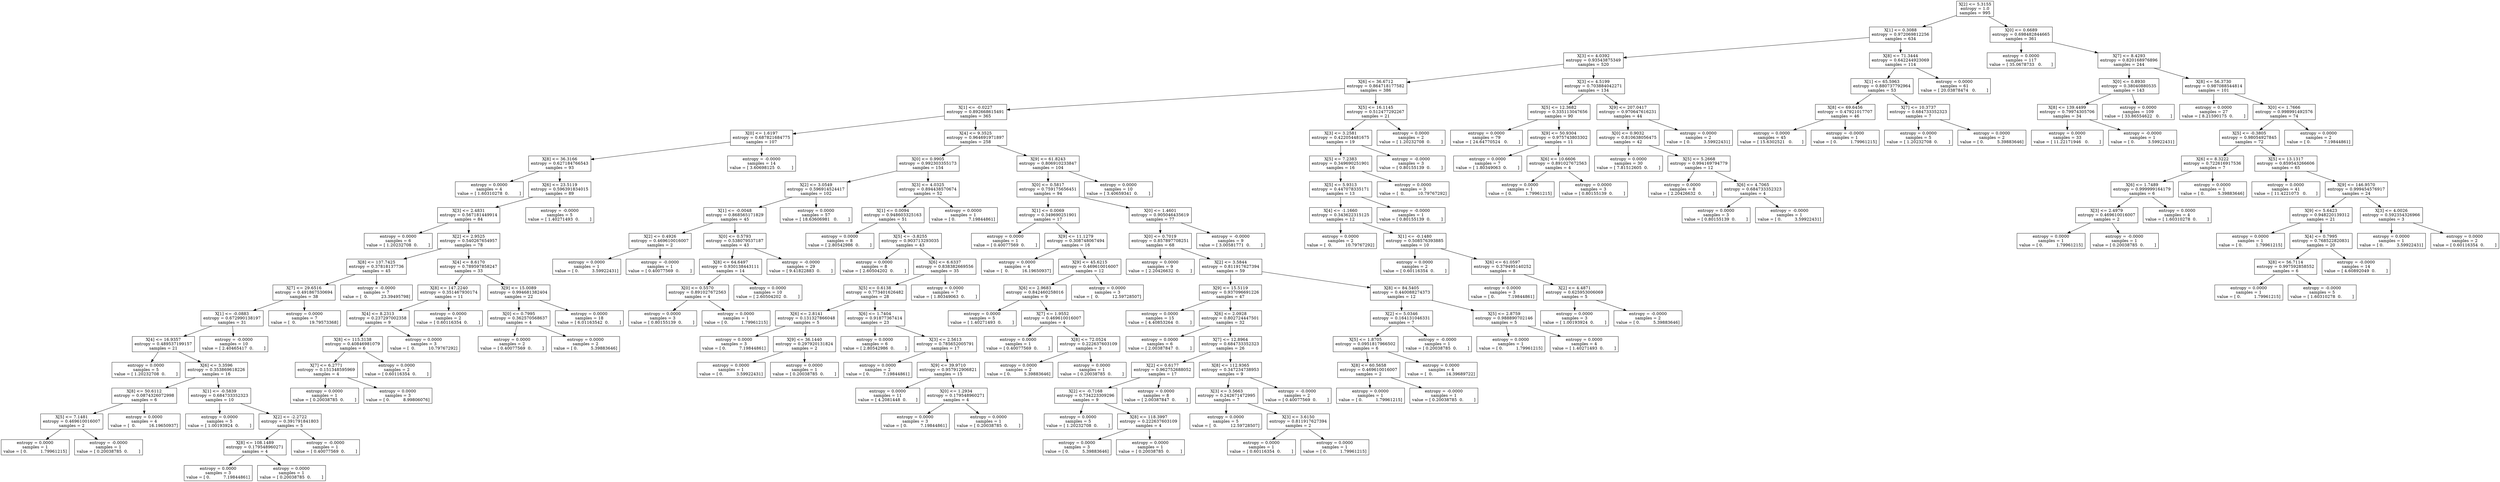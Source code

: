 digraph Tree {
0 [label="X[2] <= 5.3155\nentropy = 1.0\nsamples = 995", shape="box"] ;
1 [label="X[1] <= 0.3088\nentropy = 0.972069812256\nsamples = 634", shape="box"] ;
0 -> 1 ;
2 [label="X[3] <= 4.0392\nentropy = 0.93543875349\nsamples = 520", shape="box"] ;
1 -> 2 ;
3 [label="X[6] <= 36.6712\nentropy = 0.864718177582\nsamples = 386", shape="box"] ;
2 -> 3 ;
4 [label="X[1] <= -0.0227\nentropy = 0.892668615491\nsamples = 365", shape="box"] ;
3 -> 4 ;
5 [label="X[0] <= 1.6197\nentropy = 0.687821684775\nsamples = 107", shape="box"] ;
4 -> 5 ;
6 [label="X[8] <= 36.3166\nentropy = 0.627184766543\nsamples = 93", shape="box"] ;
5 -> 6 ;
7 [label="entropy = 0.0000\nsamples = 4\nvalue = [ 1.60310278  0.        ]", shape="box"] ;
6 -> 7 ;
8 [label="X[6] <= 23.5119\nentropy = 0.596391834015\nsamples = 89", shape="box"] ;
6 -> 8 ;
9 [label="X[3] <= 2.4831\nentropy = 0.567181449914\nsamples = 84", shape="box"] ;
8 -> 9 ;
10 [label="entropy = 0.0000\nsamples = 6\nvalue = [ 1.20232708  0.        ]", shape="box"] ;
9 -> 10 ;
11 [label="X[2] <= 2.9525\nentropy = 0.540267654957\nsamples = 78", shape="box"] ;
9 -> 11 ;
12 [label="X[8] <= 137.7425\nentropy = 0.37818137736\nsamples = 45", shape="box"] ;
11 -> 12 ;
13 [label="X[7] <= 29.6516\nentropy = 0.491867530694\nsamples = 38", shape="box"] ;
12 -> 13 ;
14 [label="X[1] <= -0.0883\nentropy = 0.672990138197\nsamples = 31", shape="box"] ;
13 -> 14 ;
15 [label="X[4] <= 16.9357\nentropy = 0.489537199157\nsamples = 21", shape="box"] ;
14 -> 15 ;
16 [label="entropy = 0.0000\nsamples = 5\nvalue = [ 1.20232708  0.        ]", shape="box"] ;
15 -> 16 ;
17 [label="X[6] <= 3.3596\nentropy = 0.353869618226\nsamples = 16", shape="box"] ;
15 -> 17 ;
18 [label="X[8] <= 50.6112\nentropy = 0.0874326072998\nsamples = 6", shape="box"] ;
17 -> 18 ;
19 [label="X[5] <= 7.1481\nentropy = 0.469610016007\nsamples = 2", shape="box"] ;
18 -> 19 ;
20 [label="entropy = 0.0000\nsamples = 1\nvalue = [ 0.          1.79961215]", shape="box"] ;
19 -> 20 ;
21 [label="entropy = -0.0000\nsamples = 1\nvalue = [ 0.20038785  0.        ]", shape="box"] ;
19 -> 21 ;
22 [label="entropy = 0.0000\nsamples = 4\nvalue = [  0.          16.19650937]", shape="box"] ;
18 -> 22 ;
23 [label="X[1] <= -0.5839\nentropy = 0.684733352323\nsamples = 10", shape="box"] ;
17 -> 23 ;
24 [label="entropy = 0.0000\nsamples = 5\nvalue = [ 1.00193924  0.        ]", shape="box"] ;
23 -> 24 ;
25 [label="X[2] <= -2.2722\nentropy = 0.391791841803\nsamples = 5", shape="box"] ;
23 -> 25 ;
26 [label="X[8] <= 108.1489\nentropy = 0.179548960271\nsamples = 4", shape="box"] ;
25 -> 26 ;
27 [label="entropy = 0.0000\nsamples = 3\nvalue = [ 0.          7.19844861]", shape="box"] ;
26 -> 27 ;
28 [label="entropy = 0.0000\nsamples = 1\nvalue = [ 0.20038785  0.        ]", shape="box"] ;
26 -> 28 ;
29 [label="entropy = -0.0000\nsamples = 1\nvalue = [ 0.40077569  0.        ]", shape="box"] ;
25 -> 29 ;
30 [label="entropy = -0.0000\nsamples = 10\nvalue = [ 2.40465417  0.        ]", shape="box"] ;
14 -> 30 ;
31 [label="entropy = 0.0000\nsamples = 7\nvalue = [  0.          19.79573368]", shape="box"] ;
13 -> 31 ;
32 [label="entropy = -0.0000\nsamples = 7\nvalue = [  0.          23.39495798]", shape="box"] ;
12 -> 32 ;
33 [label="X[4] <= 8.6170\nentropy = 0.789597858247\nsamples = 33", shape="box"] ;
11 -> 33 ;
34 [label="X[8] <= 147.2240\nentropy = 0.351467930174\nsamples = 11", shape="box"] ;
33 -> 34 ;
35 [label="X[4] <= 8.2313\nentropy = 0.237297002358\nsamples = 9", shape="box"] ;
34 -> 35 ;
36 [label="X[8] <= 115.3138\nentropy = 0.40846981079\nsamples = 6", shape="box"] ;
35 -> 36 ;
37 [label="X[7] <= 6.2771\nentropy = 0.151348595969\nsamples = 4", shape="box"] ;
36 -> 37 ;
38 [label="entropy = 0.0000\nsamples = 1\nvalue = [ 0.20038785  0.        ]", shape="box"] ;
37 -> 38 ;
39 [label="entropy = 0.0000\nsamples = 3\nvalue = [ 0.          8.99806076]", shape="box"] ;
37 -> 39 ;
40 [label="entropy = 0.0000\nsamples = 2\nvalue = [ 0.60116354  0.        ]", shape="box"] ;
36 -> 40 ;
41 [label="entropy = 0.0000\nsamples = 3\nvalue = [  0.          10.79767292]", shape="box"] ;
35 -> 41 ;
42 [label="entropy = 0.0000\nsamples = 2\nvalue = [ 0.60116354  0.        ]", shape="box"] ;
34 -> 42 ;
43 [label="X[9] <= 15.0089\nentropy = 0.994681382404\nsamples = 22", shape="box"] ;
33 -> 43 ;
44 [label="X[0] <= 0.7995\nentropy = 0.362570568637\nsamples = 4", shape="box"] ;
43 -> 44 ;
45 [label="entropy = 0.0000\nsamples = 2\nvalue = [ 0.40077569  0.        ]", shape="box"] ;
44 -> 45 ;
46 [label="entropy = 0.0000\nsamples = 2\nvalue = [ 0.          5.39883646]", shape="box"] ;
44 -> 46 ;
47 [label="entropy = 0.0000\nsamples = 18\nvalue = [ 6.01163542  0.        ]", shape="box"] ;
43 -> 47 ;
48 [label="entropy = -0.0000\nsamples = 5\nvalue = [ 1.40271493  0.        ]", shape="box"] ;
8 -> 48 ;
49 [label="entropy = -0.0000\nsamples = 14\nvalue = [ 3.60698125  0.        ]", shape="box"] ;
5 -> 49 ;
50 [label="X[4] <= 9.3525\nentropy = 0.964691971897\nsamples = 258", shape="box"] ;
4 -> 50 ;
51 [label="X[0] <= 0.9905\nentropy = 0.992303355173\nsamples = 154", shape="box"] ;
50 -> 51 ;
52 [label="X[2] <= 3.0549\nentropy = 0.596914524417\nsamples = 102", shape="box"] ;
51 -> 52 ;
53 [label="X[1] <= -0.0048\nentropy = 0.868565171829\nsamples = 45", shape="box"] ;
52 -> 53 ;
54 [label="X[2] <= 0.4926\nentropy = 0.469610016007\nsamples = 2", shape="box"] ;
53 -> 54 ;
55 [label="entropy = 0.0000\nsamples = 1\nvalue = [ 0.          3.59922431]", shape="box"] ;
54 -> 55 ;
56 [label="entropy = -0.0000\nsamples = 1\nvalue = [ 0.40077569  0.        ]", shape="box"] ;
54 -> 56 ;
57 [label="X[0] <= 0.5793\nentropy = 0.538079537187\nsamples = 43", shape="box"] ;
53 -> 57 ;
58 [label="X[8] <= 64.6497\nentropy = 0.930138443111\nsamples = 14", shape="box"] ;
57 -> 58 ;
59 [label="X[0] <= 0.5570\nentropy = 0.891027672563\nsamples = 4", shape="box"] ;
58 -> 59 ;
60 [label="entropy = 0.0000\nsamples = 3\nvalue = [ 0.80155139  0.        ]", shape="box"] ;
59 -> 60 ;
61 [label="entropy = 0.0000\nsamples = 1\nvalue = [ 0.          1.79961215]", shape="box"] ;
59 -> 61 ;
62 [label="entropy = 0.0000\nsamples = 10\nvalue = [ 2.60504202  0.        ]", shape="box"] ;
58 -> 62 ;
63 [label="entropy = -0.0000\nsamples = 29\nvalue = [ 9.41822883  0.        ]", shape="box"] ;
57 -> 63 ;
64 [label="entropy = 0.0000\nsamples = 57\nvalue = [ 18.63606981   0.        ]", shape="box"] ;
52 -> 64 ;
65 [label="X[3] <= 4.0325\nentropy = 0.894438570674\nsamples = 52", shape="box"] ;
51 -> 65 ;
66 [label="X[1] <= 0.0094\nentropy = 0.948603325163\nsamples = 51", shape="box"] ;
65 -> 66 ;
67 [label="entropy = 0.0000\nsamples = 8\nvalue = [ 2.80542986  0.        ]", shape="box"] ;
66 -> 67 ;
68 [label="X[5] <= -3.8255\nentropy = 0.903713293035\nsamples = 43", shape="box"] ;
66 -> 68 ;
69 [label="entropy = 0.0000\nsamples = 8\nvalue = [ 2.60504202  0.        ]", shape="box"] ;
68 -> 69 ;
70 [label="X[6] <= 6.6337\nentropy = 0.838382669556\nsamples = 35", shape="box"] ;
68 -> 70 ;
71 [label="X[5] <= 0.6138\nentropy = 0.773401626482\nsamples = 28", shape="box"] ;
70 -> 71 ;
72 [label="X[6] <= 2.8141\nentropy = 0.131327866048\nsamples = 5", shape="box"] ;
71 -> 72 ;
73 [label="entropy = 0.0000\nsamples = 3\nvalue = [ 0.          7.19844861]", shape="box"] ;
72 -> 73 ;
74 [label="X[9] <= 36.1440\nentropy = 0.297920131824\nsamples = 2", shape="box"] ;
72 -> 74 ;
75 [label="entropy = 0.0000\nsamples = 1\nvalue = [ 0.          3.59922431]", shape="box"] ;
74 -> 75 ;
76 [label="entropy = 0.0000\nsamples = 1\nvalue = [ 0.20038785  0.        ]", shape="box"] ;
74 -> 76 ;
77 [label="X[6] <= 1.7404\nentropy = 0.91877367414\nsamples = 23", shape="box"] ;
71 -> 77 ;
78 [label="entropy = 0.0000\nsamples = 6\nvalue = [ 2.80542986  0.        ]", shape="box"] ;
77 -> 78 ;
79 [label="X[3] <= 2.5613\nentropy = 0.785652005791\nsamples = 17", shape="box"] ;
77 -> 79 ;
80 [label="entropy = 0.0000\nsamples = 2\nvalue = [ 0.          7.19844861]", shape="box"] ;
79 -> 80 ;
81 [label="X[9] <= 39.9710\nentropy = 0.957912906821\nsamples = 15", shape="box"] ;
79 -> 81 ;
82 [label="entropy = 0.0000\nsamples = 11\nvalue = [ 4.2081448  0.       ]", shape="box"] ;
81 -> 82 ;
83 [label="X[0] <= 1.2934\nentropy = 0.179548960271\nsamples = 4", shape="box"] ;
81 -> 83 ;
84 [label="entropy = 0.0000\nsamples = 3\nvalue = [ 0.          7.19844861]", shape="box"] ;
83 -> 84 ;
85 [label="entropy = 0.0000\nsamples = 1\nvalue = [ 0.20038785  0.        ]", shape="box"] ;
83 -> 85 ;
86 [label="entropy = 0.0000\nsamples = 7\nvalue = [ 1.80349063  0.        ]", shape="box"] ;
70 -> 86 ;
87 [label="entropy = 0.0000\nsamples = 1\nvalue = [ 0.          7.19844861]", shape="box"] ;
65 -> 87 ;
88 [label="X[9] <= 61.8243\nentropy = 0.806910233847\nsamples = 104", shape="box"] ;
50 -> 88 ;
89 [label="X[0] <= 0.5817\nentropy = 0.759175656451\nsamples = 94", shape="box"] ;
88 -> 89 ;
90 [label="X[1] <= 0.0069\nentropy = 0.349690251901\nsamples = 17", shape="box"] ;
89 -> 90 ;
91 [label="entropy = 0.0000\nsamples = 1\nvalue = [ 0.40077569  0.        ]", shape="box"] ;
90 -> 91 ;
92 [label="X[9] <= 11.1279\nentropy = 0.308748067494\nsamples = 16", shape="box"] ;
90 -> 92 ;
93 [label="entropy = 0.0000\nsamples = 4\nvalue = [  0.          16.19650937]", shape="box"] ;
92 -> 93 ;
94 [label="X[9] <= 45.6215\nentropy = 0.469610016007\nsamples = 12", shape="box"] ;
92 -> 94 ;
95 [label="X[6] <= 2.9683\nentropy = 0.842460258016\nsamples = 9", shape="box"] ;
94 -> 95 ;
96 [label="entropy = 0.0000\nsamples = 5\nvalue = [ 1.40271493  0.        ]", shape="box"] ;
95 -> 96 ;
97 [label="X[7] <= 1.9552\nentropy = 0.469610016007\nsamples = 4", shape="box"] ;
95 -> 97 ;
98 [label="entropy = 0.0000\nsamples = 1\nvalue = [ 0.40077569  0.        ]", shape="box"] ;
97 -> 98 ;
99 [label="X[8] <= 72.0524\nentropy = 0.222637603109\nsamples = 3", shape="box"] ;
97 -> 99 ;
100 [label="entropy = 0.0000\nsamples = 2\nvalue = [ 0.          5.39883646]", shape="box"] ;
99 -> 100 ;
101 [label="entropy = 0.0000\nsamples = 1\nvalue = [ 0.20038785  0.        ]", shape="box"] ;
99 -> 101 ;
102 [label="entropy = 0.0000\nsamples = 3\nvalue = [  0.          12.59728507]", shape="box"] ;
94 -> 102 ;
103 [label="X[0] <= 1.4601\nentropy = 0.905046435619\nsamples = 77", shape="box"] ;
89 -> 103 ;
104 [label="X[0] <= 0.7019\nentropy = 0.857897708251\nsamples = 68", shape="box"] ;
103 -> 104 ;
105 [label="entropy = 0.0000\nsamples = 9\nvalue = [ 2.20426632  0.        ]", shape="box"] ;
104 -> 105 ;
106 [label="X[2] <= 3.5844\nentropy = 0.811917627394\nsamples = 59", shape="box"] ;
104 -> 106 ;
107 [label="X[9] <= 15.5119\nentropy = 0.937096691226\nsamples = 47", shape="box"] ;
106 -> 107 ;
108 [label="entropy = 0.0000\nsamples = 15\nvalue = [ 4.40853264  0.        ]", shape="box"] ;
107 -> 108 ;
109 [label="X[6] <= 2.0928\nentropy = 0.802724447501\nsamples = 32", shape="box"] ;
107 -> 109 ;
110 [label="entropy = 0.0000\nsamples = 6\nvalue = [ 2.00387847  0.        ]", shape="box"] ;
109 -> 110 ;
111 [label="X[7] <= 12.8964\nentropy = 0.684733352323\nsamples = 26", shape="box"] ;
109 -> 111 ;
112 [label="X[2] <= 0.6177\nentropy = 0.962752688052\nsamples = 17", shape="box"] ;
111 -> 112 ;
113 [label="X[2] <= -0.7168\nentropy = 0.734223309296\nsamples = 9", shape="box"] ;
112 -> 113 ;
114 [label="entropy = 0.0000\nsamples = 5\nvalue = [ 1.20232708  0.        ]", shape="box"] ;
113 -> 114 ;
115 [label="X[8] <= 118.3997\nentropy = 0.222637603109\nsamples = 4", shape="box"] ;
113 -> 115 ;
116 [label="entropy = 0.0000\nsamples = 3\nvalue = [ 0.          5.39883646]", shape="box"] ;
115 -> 116 ;
117 [label="entropy = 0.0000\nsamples = 1\nvalue = [ 0.20038785  0.        ]", shape="box"] ;
115 -> 117 ;
118 [label="entropy = 0.0000\nsamples = 8\nvalue = [ 2.00387847  0.        ]", shape="box"] ;
112 -> 118 ;
119 [label="X[8] <= 112.9365\nentropy = 0.347234738953\nsamples = 9", shape="box"] ;
111 -> 119 ;
120 [label="X[3] <= 3.5663\nentropy = 0.242671472995\nsamples = 7", shape="box"] ;
119 -> 120 ;
121 [label="entropy = 0.0000\nsamples = 5\nvalue = [  0.          12.59728507]", shape="box"] ;
120 -> 121 ;
122 [label="X[3] <= 3.6150\nentropy = 0.811917627394\nsamples = 2", shape="box"] ;
120 -> 122 ;
123 [label="entropy = 0.0000\nsamples = 1\nvalue = [ 0.60116354  0.        ]", shape="box"] ;
122 -> 123 ;
124 [label="entropy = 0.0000\nsamples = 1\nvalue = [ 0.          1.79961215]", shape="box"] ;
122 -> 124 ;
125 [label="entropy = -0.0000\nsamples = 2\nvalue = [ 0.40077569  0.        ]", shape="box"] ;
119 -> 125 ;
126 [label="X[8] <= 84.5405\nentropy = 0.440088274373\nsamples = 12", shape="box"] ;
106 -> 126 ;
127 [label="X[2] <= 5.0346\nentropy = 0.164131046331\nsamples = 7", shape="box"] ;
126 -> 127 ;
128 [label="X[5] <= 1.8705\nentropy = 0.0951817966502\nsamples = 6", shape="box"] ;
127 -> 128 ;
129 [label="X[8] <= 60.5658\nentropy = 0.469610016007\nsamples = 2", shape="box"] ;
128 -> 129 ;
130 [label="entropy = 0.0000\nsamples = 1\nvalue = [ 0.          1.79961215]", shape="box"] ;
129 -> 130 ;
131 [label="entropy = -0.0000\nsamples = 1\nvalue = [ 0.20038785  0.        ]", shape="box"] ;
129 -> 131 ;
132 [label="entropy = 0.0000\nsamples = 4\nvalue = [  0.          14.39689722]", shape="box"] ;
128 -> 132 ;
133 [label="entropy = -0.0000\nsamples = 1\nvalue = [ 0.20038785  0.        ]", shape="box"] ;
127 -> 133 ;
134 [label="X[5] <= 2.8759\nentropy = 0.988890702146\nsamples = 5", shape="box"] ;
126 -> 134 ;
135 [label="entropy = 0.0000\nsamples = 1\nvalue = [ 0.          1.79961215]", shape="box"] ;
134 -> 135 ;
136 [label="entropy = 0.0000\nsamples = 4\nvalue = [ 1.40271493  0.        ]", shape="box"] ;
134 -> 136 ;
137 [label="entropy = -0.0000\nsamples = 9\nvalue = [ 3.00581771  0.        ]", shape="box"] ;
103 -> 137 ;
138 [label="entropy = 0.0000\nsamples = 10\nvalue = [ 3.40659341  0.        ]", shape="box"] ;
88 -> 138 ;
139 [label="X[5] <= 16.1145\nentropy = 0.512477292267\nsamples = 21", shape="box"] ;
3 -> 139 ;
140 [label="X[3] <= 3.2581\nentropy = 0.422054481675\nsamples = 19", shape="box"] ;
139 -> 140 ;
141 [label="X[5] <= 7.2383\nentropy = 0.349690251901\nsamples = 16", shape="box"] ;
140 -> 141 ;
142 [label="X[5] <= 5.9313\nentropy = 0.447078335171\nsamples = 13", shape="box"] ;
141 -> 142 ;
143 [label="X[4] <= -1.1660\nentropy = 0.343622315125\nsamples = 12", shape="box"] ;
142 -> 143 ;
144 [label="entropy = 0.0000\nsamples = 2\nvalue = [  0.          10.79767292]", shape="box"] ;
143 -> 144 ;
145 [label="X[1] <= -0.1480\nentropy = 0.508576393885\nsamples = 10", shape="box"] ;
143 -> 145 ;
146 [label="entropy = 0.0000\nsamples = 2\nvalue = [ 0.60116354  0.        ]", shape="box"] ;
145 -> 146 ;
147 [label="X[6] <= 61.0597\nentropy = 0.379495140252\nsamples = 8", shape="box"] ;
145 -> 147 ;
148 [label="entropy = 0.0000\nsamples = 3\nvalue = [ 0.          7.19844861]", shape="box"] ;
147 -> 148 ;
149 [label="X[2] <= 4.4871\nentropy = 0.625953006069\nsamples = 5", shape="box"] ;
147 -> 149 ;
150 [label="entropy = 0.0000\nsamples = 3\nvalue = [ 1.00193924  0.        ]", shape="box"] ;
149 -> 150 ;
151 [label="entropy = -0.0000\nsamples = 2\nvalue = [ 0.          5.39883646]", shape="box"] ;
149 -> 151 ;
152 [label="entropy = -0.0000\nsamples = 1\nvalue = [ 0.80155139  0.        ]", shape="box"] ;
142 -> 152 ;
153 [label="entropy = 0.0000\nsamples = 3\nvalue = [  0.          10.79767292]", shape="box"] ;
141 -> 153 ;
154 [label="entropy = -0.0000\nsamples = 3\nvalue = [ 0.80155139  0.        ]", shape="box"] ;
140 -> 154 ;
155 [label="entropy = 0.0000\nsamples = 2\nvalue = [ 1.20232708  0.        ]", shape="box"] ;
139 -> 155 ;
156 [label="X[3] <= 4.5199\nentropy = 0.703884042271\nsamples = 134", shape="box"] ;
2 -> 156 ;
157 [label="X[5] <= 12.3682\nentropy = 0.335113047656\nsamples = 90", shape="box"] ;
156 -> 157 ;
158 [label="entropy = 0.0000\nsamples = 79\nvalue = [ 24.64770524   0.        ]", shape="box"] ;
157 -> 158 ;
159 [label="X[9] <= 50.9304\nentropy = 0.975743803302\nsamples = 11", shape="box"] ;
157 -> 159 ;
160 [label="entropy = 0.0000\nsamples = 7\nvalue = [ 1.80349063  0.        ]", shape="box"] ;
159 -> 160 ;
161 [label="X[6] <= 10.6606\nentropy = 0.891027672563\nsamples = 4", shape="box"] ;
159 -> 161 ;
162 [label="entropy = 0.0000\nsamples = 1\nvalue = [ 0.          1.79961215]", shape="box"] ;
161 -> 162 ;
163 [label="entropy = 0.0000\nsamples = 3\nvalue = [ 0.80155139  0.        ]", shape="box"] ;
161 -> 163 ;
164 [label="X[9] <= 207.0417\nentropy = 0.970647616231\nsamples = 44", shape="box"] ;
156 -> 164 ;
165 [label="X[0] <= 0.9032\nentropy = 0.810638056475\nsamples = 42", shape="box"] ;
164 -> 165 ;
166 [label="entropy = 0.0000\nsamples = 30\nvalue = [ 7.81512605  0.        ]", shape="box"] ;
165 -> 166 ;
167 [label="X[5] <= 5.2668\nentropy = 0.994169794779\nsamples = 12", shape="box"] ;
165 -> 167 ;
168 [label="entropy = 0.0000\nsamples = 8\nvalue = [ 2.20426632  0.        ]", shape="box"] ;
167 -> 168 ;
169 [label="X[6] <= 4.7065\nentropy = 0.684733352323\nsamples = 4", shape="box"] ;
167 -> 169 ;
170 [label="entropy = 0.0000\nsamples = 3\nvalue = [ 0.80155139  0.        ]", shape="box"] ;
169 -> 170 ;
171 [label="entropy = -0.0000\nsamples = 1\nvalue = [ 0.          3.59922431]", shape="box"] ;
169 -> 171 ;
172 [label="entropy = 0.0000\nsamples = 2\nvalue = [ 0.          3.59922431]", shape="box"] ;
164 -> 172 ;
173 [label="X[8] <= 71.3444\nentropy = 0.642244923069\nsamples = 114", shape="box"] ;
1 -> 173 ;
174 [label="X[1] <= 65.5963\nentropy = 0.880737792964\nsamples = 53", shape="box"] ;
173 -> 174 ;
175 [label="X[8] <= 69.6456\nentropy = 0.47921017707\nsamples = 46", shape="box"] ;
174 -> 175 ;
176 [label="entropy = 0.0000\nsamples = 45\nvalue = [ 15.6302521   0.       ]", shape="box"] ;
175 -> 176 ;
177 [label="entropy = -0.0000\nsamples = 1\nvalue = [ 0.          1.79961215]", shape="box"] ;
175 -> 177 ;
178 [label="X[7] <= 10.3737\nentropy = 0.684733352323\nsamples = 7", shape="box"] ;
174 -> 178 ;
179 [label="entropy = 0.0000\nsamples = 5\nvalue = [ 1.20232708  0.        ]", shape="box"] ;
178 -> 179 ;
180 [label="entropy = 0.0000\nsamples = 2\nvalue = [ 0.          5.39883646]", shape="box"] ;
178 -> 180 ;
181 [label="entropy = 0.0000\nsamples = 61\nvalue = [ 20.03878474   0.        ]", shape="box"] ;
173 -> 181 ;
182 [label="X[0] <= 0.6689\nentropy = 0.698482844665\nsamples = 361", shape="box"] ;
0 -> 182 ;
183 [label="entropy = 0.0000\nsamples = 117\nvalue = [ 35.0678733   0.       ]", shape="box"] ;
182 -> 183 ;
184 [label="X[7] <= 8.4293\nentropy = 0.820168976896\nsamples = 244", shape="box"] ;
182 -> 184 ;
185 [label="X[0] <= 0.8930\nentropy = 0.38040880535\nsamples = 143", shape="box"] ;
184 -> 185 ;
186 [label="X[8] <= 139.4499\nentropy = 0.79974305706\nsamples = 34", shape="box"] ;
185 -> 186 ;
187 [label="entropy = 0.0000\nsamples = 33\nvalue = [ 11.22171946   0.        ]", shape="box"] ;
186 -> 187 ;
188 [label="entropy = -0.0000\nsamples = 1\nvalue = [ 0.          3.59922431]", shape="box"] ;
186 -> 188 ;
189 [label="entropy = 0.0000\nsamples = 109\nvalue = [ 33.86554622   0.        ]", shape="box"] ;
185 -> 189 ;
190 [label="X[8] <= 56.3730\nentropy = 0.987088544814\nsamples = 101", shape="box"] ;
184 -> 190 ;
191 [label="entropy = 0.0000\nsamples = 27\nvalue = [ 8.21590175  0.        ]", shape="box"] ;
190 -> 191 ;
192 [label="X[0] <= 1.7666\nentropy = 0.998991492576\nsamples = 74", shape="box"] ;
190 -> 192 ;
193 [label="X[5] <= -0.3805\nentropy = 0.98054927845\nsamples = 72", shape="box"] ;
192 -> 193 ;
194 [label="X[6] <= 8.3222\nentropy = 0.722616917536\nsamples = 7", shape="box"] ;
193 -> 194 ;
195 [label="X[6] <= 1.7489\nentropy = 0.999999164179\nsamples = 6", shape="box"] ;
194 -> 195 ;
196 [label="X[3] <= 2.4979\nentropy = 0.469610016007\nsamples = 2", shape="box"] ;
195 -> 196 ;
197 [label="entropy = 0.0000\nsamples = 1\nvalue = [ 0.          1.79961215]", shape="box"] ;
196 -> 197 ;
198 [label="entropy = -0.0000\nsamples = 1\nvalue = [ 0.20038785  0.        ]", shape="box"] ;
196 -> 198 ;
199 [label="entropy = 0.0000\nsamples = 4\nvalue = [ 1.60310278  0.        ]", shape="box"] ;
195 -> 199 ;
200 [label="entropy = 0.0000\nsamples = 1\nvalue = [ 0.          5.39883646]", shape="box"] ;
194 -> 200 ;
201 [label="X[5] <= 13.1317\nentropy = 0.859543266606\nsamples = 65", shape="box"] ;
193 -> 201 ;
202 [label="entropy = 0.0000\nsamples = 41\nvalue = [ 11.4221073   0.       ]", shape="box"] ;
201 -> 202 ;
203 [label="X[9] <= 146.9570\nentropy = 0.999454576917\nsamples = 24", shape="box"] ;
201 -> 203 ;
204 [label="X[9] <= 5.6423\nentropy = 0.948220139312\nsamples = 21", shape="box"] ;
203 -> 204 ;
205 [label="entropy = 0.0000\nsamples = 1\nvalue = [ 0.          1.79961215]", shape="box"] ;
204 -> 205 ;
206 [label="X[4] <= 0.7995\nentropy = 0.768522820831\nsamples = 20", shape="box"] ;
204 -> 206 ;
207 [label="X[8] <= 56.7114\nentropy = 0.997592858552\nsamples = 6", shape="box"] ;
206 -> 207 ;
208 [label="entropy = 0.0000\nsamples = 1\nvalue = [ 0.          1.79961215]", shape="box"] ;
207 -> 208 ;
209 [label="entropy = -0.0000\nsamples = 5\nvalue = [ 1.60310278  0.        ]", shape="box"] ;
207 -> 209 ;
210 [label="entropy = -0.0000\nsamples = 14\nvalue = [ 4.60892049  0.        ]", shape="box"] ;
206 -> 210 ;
211 [label="X[3] <= 4.0026\nentropy = 0.592354326966\nsamples = 3", shape="box"] ;
203 -> 211 ;
212 [label="entropy = 0.0000\nsamples = 1\nvalue = [ 0.          3.59922431]", shape="box"] ;
211 -> 212 ;
213 [label="entropy = 0.0000\nsamples = 2\nvalue = [ 0.60116354  0.        ]", shape="box"] ;
211 -> 213 ;
214 [label="entropy = 0.0000\nsamples = 2\nvalue = [ 0.          7.19844861]", shape="box"] ;
192 -> 214 ;
}